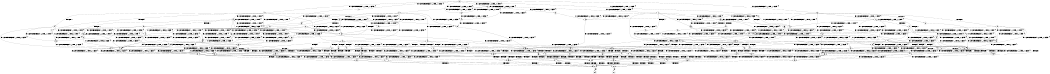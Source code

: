 digraph BCG {
size = "7, 10.5";
center = TRUE;
node [shape = circle];
0 [peripheries = 2];
0 -> 1 [label = "EX !0 !ATOMIC_EXCH_BRANCH (1, +1, TRUE, +1, 1, FALSE) !{}"];
0 -> 2 [label = "EX !2 !ATOMIC_EXCH_BRANCH (1, +1, TRUE, +1, 1, FALSE) !{}"];
0 -> 3 [label = "EX !1 !ATOMIC_EXCH_BRANCH (1, +0, TRUE, +0, 1, TRUE) !{}"];
0 -> 4 [label = "EX !0 !ATOMIC_EXCH_BRANCH (1, +1, TRUE, +1, 1, FALSE) !{}"];
0 -> 5 [label = "EX !2 !ATOMIC_EXCH_BRANCH (1, +1, TRUE, +1, 1, FALSE) !{}"];
0 -> 6 [label = "EX !1 !ATOMIC_EXCH_BRANCH (1, +0, TRUE, +0, 1, TRUE) !{}"];
1 -> 7 [label = "EX !2 !ATOMIC_EXCH_BRANCH (1, +1, TRUE, +1, 1, TRUE) !{}"];
2 -> 8 [label = "EX !0 !ATOMIC_EXCH_BRANCH (1, +1, TRUE, +1, 1, TRUE) !{}"];
3 -> 9 [label = "EX !0 !ATOMIC_EXCH_BRANCH (1, +1, TRUE, +1, 1, FALSE) !{}"];
4 -> 7 [label = "EX !2 !ATOMIC_EXCH_BRANCH (1, +1, TRUE, +1, 1, TRUE) !{}"];
4 -> 10 [label = "EX !1 !ATOMIC_EXCH_BRANCH (1, +0, TRUE, +0, 1, FALSE) !{}"];
4 -> 11 [label = "TERMINATE !0"];
4 -> 12 [label = "EX !2 !ATOMIC_EXCH_BRANCH (1, +1, TRUE, +1, 1, TRUE) !{}"];
4 -> 13 [label = "EX !1 !ATOMIC_EXCH_BRANCH (1, +0, TRUE, +0, 1, FALSE) !{}"];
4 -> 14 [label = "TERMINATE !0"];
5 -> 8 [label = "EX !0 !ATOMIC_EXCH_BRANCH (1, +1, TRUE, +1, 1, TRUE) !{}"];
5 -> 15 [label = "EX !1 !ATOMIC_EXCH_BRANCH (1, +0, TRUE, +0, 1, FALSE) !{}"];
5 -> 16 [label = "TERMINATE !2"];
5 -> 17 [label = "EX !0 !ATOMIC_EXCH_BRANCH (1, +1, TRUE, +1, 1, TRUE) !{}"];
5 -> 18 [label = "EX !1 !ATOMIC_EXCH_BRANCH (1, +0, TRUE, +0, 1, FALSE) !{}"];
5 -> 19 [label = "TERMINATE !2"];
6 -> 3 [label = "EX !1 !ATOMIC_EXCH_BRANCH (1, +0, TRUE, +0, 1, TRUE) !{}"];
6 -> 9 [label = "EX !0 !ATOMIC_EXCH_BRANCH (1, +1, TRUE, +1, 1, FALSE) !{}"];
6 -> 20 [label = "EX !2 !ATOMIC_EXCH_BRANCH (1, +1, TRUE, +1, 1, FALSE) !{}"];
6 -> 6 [label = "EX !1 !ATOMIC_EXCH_BRANCH (1, +0, TRUE, +0, 1, TRUE) !{}"];
6 -> 21 [label = "EX !0 !ATOMIC_EXCH_BRANCH (1, +1, TRUE, +1, 1, FALSE) !{}"];
6 -> 22 [label = "EX !2 !ATOMIC_EXCH_BRANCH (1, +1, TRUE, +1, 1, FALSE) !{}"];
7 -> 23 [label = "EX !1 !ATOMIC_EXCH_BRANCH (1, +0, TRUE, +0, 1, FALSE) !{}"];
8 -> 24 [label = "EX !1 !ATOMIC_EXCH_BRANCH (1, +0, TRUE, +0, 1, FALSE) !{}"];
9 -> 10 [label = "EX !1 !ATOMIC_EXCH_BRANCH (1, +0, TRUE, +0, 1, FALSE) !{}"];
10 -> 25 [label = "EX !2 !ATOMIC_EXCH_BRANCH (1, +1, TRUE, +1, 1, FALSE) !{}"];
11 -> 26 [label = "EX !2 !ATOMIC_EXCH_BRANCH (1, +1, TRUE, +1, 1, TRUE) !{}"];
12 -> 7 [label = "EX !2 !ATOMIC_EXCH_BRANCH (1, +1, TRUE, +1, 1, TRUE) !{}"];
12 -> 23 [label = "EX !1 !ATOMIC_EXCH_BRANCH (1, +0, TRUE, +0, 1, FALSE) !{}"];
12 -> 27 [label = "TERMINATE !0"];
12 -> 12 [label = "EX !2 !ATOMIC_EXCH_BRANCH (1, +1, TRUE, +1, 1, TRUE) !{}"];
12 -> 28 [label = "EX !1 !ATOMIC_EXCH_BRANCH (1, +0, TRUE, +0, 1, FALSE) !{}"];
12 -> 29 [label = "TERMINATE !0"];
13 -> 25 [label = "EX !2 !ATOMIC_EXCH_BRANCH (1, +1, TRUE, +1, 1, FALSE) !{}"];
13 -> 30 [label = "TERMINATE !0"];
13 -> 31 [label = "TERMINATE !1"];
13 -> 32 [label = "EX !2 !ATOMIC_EXCH_BRANCH (1, +1, TRUE, +1, 1, FALSE) !{}"];
13 -> 33 [label = "TERMINATE !0"];
13 -> 34 [label = "TERMINATE !1"];
14 -> 26 [label = "EX !2 !ATOMIC_EXCH_BRANCH (1, +1, TRUE, +1, 1, TRUE) !{}"];
14 -> 35 [label = "EX !1 !ATOMIC_EXCH_BRANCH (1, +0, TRUE, +0, 1, FALSE) !{}"];
14 -> 36 [label = "EX !2 !ATOMIC_EXCH_BRANCH (1, +1, TRUE, +1, 1, TRUE) !{}"];
14 -> 37 [label = "EX !1 !ATOMIC_EXCH_BRANCH (1, +0, TRUE, +0, 1, FALSE) !{}"];
15 -> 25 [label = "EX !0 !ATOMIC_EXCH_BRANCH (1, +1, TRUE, +1, 1, FALSE) !{}"];
16 -> 38 [label = "EX !0 !ATOMIC_EXCH_BRANCH (1, +1, TRUE, +1, 1, TRUE) !{}"];
17 -> 8 [label = "EX !0 !ATOMIC_EXCH_BRANCH (1, +1, TRUE, +1, 1, TRUE) !{}"];
17 -> 24 [label = "EX !1 !ATOMIC_EXCH_BRANCH (1, +0, TRUE, +0, 1, FALSE) !{}"];
17 -> 39 [label = "TERMINATE !2"];
17 -> 17 [label = "EX !0 !ATOMIC_EXCH_BRANCH (1, +1, TRUE, +1, 1, TRUE) !{}"];
17 -> 40 [label = "EX !1 !ATOMIC_EXCH_BRANCH (1, +0, TRUE, +0, 1, FALSE) !{}"];
17 -> 41 [label = "TERMINATE !2"];
18 -> 25 [label = "EX !0 !ATOMIC_EXCH_BRANCH (1, +1, TRUE, +1, 1, FALSE) !{}"];
18 -> 42 [label = "TERMINATE !2"];
18 -> 43 [label = "TERMINATE !1"];
18 -> 32 [label = "EX !0 !ATOMIC_EXCH_BRANCH (1, +1, TRUE, +1, 1, FALSE) !{}"];
18 -> 44 [label = "TERMINATE !2"];
18 -> 45 [label = "TERMINATE !1"];
19 -> 38 [label = "EX !0 !ATOMIC_EXCH_BRANCH (1, +1, TRUE, +1, 1, TRUE) !{}"];
19 -> 46 [label = "EX !1 !ATOMIC_EXCH_BRANCH (1, +0, TRUE, +0, 1, FALSE) !{}"];
19 -> 47 [label = "EX !0 !ATOMIC_EXCH_BRANCH (1, +1, TRUE, +1, 1, TRUE) !{}"];
19 -> 48 [label = "EX !1 !ATOMIC_EXCH_BRANCH (1, +0, TRUE, +0, 1, FALSE) !{}"];
20 -> 15 [label = "EX !1 !ATOMIC_EXCH_BRANCH (1, +0, TRUE, +0, 1, FALSE) !{}"];
21 -> 10 [label = "EX !1 !ATOMIC_EXCH_BRANCH (1, +0, TRUE, +0, 1, FALSE) !{}"];
21 -> 49 [label = "EX !2 !ATOMIC_EXCH_BRANCH (1, +1, TRUE, +1, 1, TRUE) !{}"];
21 -> 50 [label = "TERMINATE !0"];
21 -> 13 [label = "EX !1 !ATOMIC_EXCH_BRANCH (1, +0, TRUE, +0, 1, FALSE) !{}"];
21 -> 51 [label = "EX !2 !ATOMIC_EXCH_BRANCH (1, +1, TRUE, +1, 1, TRUE) !{}"];
21 -> 52 [label = "TERMINATE !0"];
22 -> 15 [label = "EX !1 !ATOMIC_EXCH_BRANCH (1, +0, TRUE, +0, 1, FALSE) !{}"];
22 -> 53 [label = "EX !0 !ATOMIC_EXCH_BRANCH (1, +1, TRUE, +1, 1, TRUE) !{}"];
22 -> 54 [label = "TERMINATE !2"];
22 -> 18 [label = "EX !1 !ATOMIC_EXCH_BRANCH (1, +0, TRUE, +0, 1, FALSE) !{}"];
22 -> 55 [label = "EX !0 !ATOMIC_EXCH_BRANCH (1, +1, TRUE, +1, 1, TRUE) !{}"];
22 -> 56 [label = "TERMINATE !2"];
23 -> 25 [label = "EX !2 !ATOMIC_EXCH_BRANCH (1, +1, TRUE, +1, 1, FALSE) !{}"];
24 -> 25 [label = "EX !0 !ATOMIC_EXCH_BRANCH (1, +1, TRUE, +1, 1, FALSE) !{}"];
25 -> 57 [label = "TERMINATE !0"];
26 -> 58 [label = "EX !1 !ATOMIC_EXCH_BRANCH (1, +0, TRUE, +0, 1, FALSE) !{}"];
27 -> 58 [label = "EX !1 !ATOMIC_EXCH_BRANCH (1, +0, TRUE, +0, 1, FALSE) !{}"];
28 -> 25 [label = "EX !2 !ATOMIC_EXCH_BRANCH (1, +1, TRUE, +1, 1, FALSE) !{}"];
28 -> 59 [label = "TERMINATE !0"];
28 -> 60 [label = "TERMINATE !1"];
28 -> 32 [label = "EX !2 !ATOMIC_EXCH_BRANCH (1, +1, TRUE, +1, 1, FALSE) !{}"];
28 -> 61 [label = "TERMINATE !0"];
28 -> 62 [label = "TERMINATE !1"];
29 -> 58 [label = "EX !1 !ATOMIC_EXCH_BRANCH (1, +0, TRUE, +0, 1, FALSE) !{}"];
29 -> 26 [label = "EX !2 !ATOMIC_EXCH_BRANCH (1, +1, TRUE, +1, 1, TRUE) !{}"];
29 -> 63 [label = "EX !1 !ATOMIC_EXCH_BRANCH (1, +0, TRUE, +0, 1, FALSE) !{}"];
29 -> 36 [label = "EX !2 !ATOMIC_EXCH_BRANCH (1, +1, TRUE, +1, 1, TRUE) !{}"];
30 -> 64 [label = "EX !2 !ATOMIC_EXCH_BRANCH (1, +1, TRUE, +1, 1, FALSE) !{}"];
31 -> 65 [label = "EX !2 !ATOMIC_EXCH_BRANCH (1, +1, TRUE, +1, 1, FALSE) !{}"];
32 -> 57 [label = "TERMINATE !0"];
32 -> 66 [label = "TERMINATE !2"];
32 -> 67 [label = "TERMINATE !1"];
32 -> 68 [label = "TERMINATE !0"];
32 -> 69 [label = "TERMINATE !2"];
32 -> 70 [label = "TERMINATE !1"];
33 -> 64 [label = "EX !2 !ATOMIC_EXCH_BRANCH (1, +1, TRUE, +1, 1, FALSE) !{}"];
33 -> 71 [label = "TERMINATE !1"];
33 -> 72 [label = "EX !2 !ATOMIC_EXCH_BRANCH (1, +1, TRUE, +1, 1, FALSE) !{}"];
33 -> 73 [label = "TERMINATE !1"];
34 -> 65 [label = "EX !2 !ATOMIC_EXCH_BRANCH (1, +1, TRUE, +1, 1, FALSE) !{}"];
34 -> 71 [label = "TERMINATE !0"];
34 -> 74 [label = "EX !2 !ATOMIC_EXCH_BRANCH (1, +1, TRUE, +1, 1, FALSE) !{}"];
34 -> 73 [label = "TERMINATE !0"];
35 -> 64 [label = "EX !2 !ATOMIC_EXCH_BRANCH (1, +1, TRUE, +1, 1, FALSE) !{}"];
36 -> 26 [label = "EX !2 !ATOMIC_EXCH_BRANCH (1, +1, TRUE, +1, 1, TRUE) !{}"];
36 -> 58 [label = "EX !1 !ATOMIC_EXCH_BRANCH (1, +0, TRUE, +0, 1, FALSE) !{}"];
36 -> 36 [label = "EX !2 !ATOMIC_EXCH_BRANCH (1, +1, TRUE, +1, 1, TRUE) !{}"];
36 -> 63 [label = "EX !1 !ATOMIC_EXCH_BRANCH (1, +0, TRUE, +0, 1, FALSE) !{}"];
37 -> 64 [label = "EX !2 !ATOMIC_EXCH_BRANCH (1, +1, TRUE, +1, 1, FALSE) !{}"];
37 -> 71 [label = "TERMINATE !1"];
37 -> 72 [label = "EX !2 !ATOMIC_EXCH_BRANCH (1, +1, TRUE, +1, 1, FALSE) !{}"];
37 -> 73 [label = "TERMINATE !1"];
38 -> 75 [label = "EX !1 !ATOMIC_EXCH_BRANCH (1, +0, TRUE, +0, 1, FALSE) !{}"];
39 -> 75 [label = "EX !1 !ATOMIC_EXCH_BRANCH (1, +0, TRUE, +0, 1, FALSE) !{}"];
40 -> 25 [label = "EX !0 !ATOMIC_EXCH_BRANCH (1, +1, TRUE, +1, 1, FALSE) !{}"];
40 -> 76 [label = "TERMINATE !2"];
40 -> 77 [label = "TERMINATE !1"];
40 -> 32 [label = "EX !0 !ATOMIC_EXCH_BRANCH (1, +1, TRUE, +1, 1, FALSE) !{}"];
40 -> 78 [label = "TERMINATE !2"];
40 -> 79 [label = "TERMINATE !1"];
41 -> 75 [label = "EX !1 !ATOMIC_EXCH_BRANCH (1, +0, TRUE, +0, 1, FALSE) !{}"];
41 -> 38 [label = "EX !0 !ATOMIC_EXCH_BRANCH (1, +1, TRUE, +1, 1, TRUE) !{}"];
41 -> 80 [label = "EX !1 !ATOMIC_EXCH_BRANCH (1, +0, TRUE, +0, 1, FALSE) !{}"];
41 -> 47 [label = "EX !0 !ATOMIC_EXCH_BRANCH (1, +1, TRUE, +1, 1, TRUE) !{}"];
42 -> 81 [label = "EX !0 !ATOMIC_EXCH_BRANCH (1, +1, TRUE, +1, 1, FALSE) !{}"];
43 -> 65 [label = "EX !0 !ATOMIC_EXCH_BRANCH (1, +1, TRUE, +1, 1, FALSE) !{}"];
44 -> 81 [label = "EX !0 !ATOMIC_EXCH_BRANCH (1, +1, TRUE, +1, 1, FALSE) !{}"];
44 -> 82 [label = "TERMINATE !1"];
44 -> 83 [label = "EX !0 !ATOMIC_EXCH_BRANCH (1, +1, TRUE, +1, 1, FALSE) !{}"];
44 -> 84 [label = "TERMINATE !1"];
45 -> 65 [label = "EX !0 !ATOMIC_EXCH_BRANCH (1, +1, TRUE, +1, 1, FALSE) !{}"];
45 -> 82 [label = "TERMINATE !2"];
45 -> 74 [label = "EX !0 !ATOMIC_EXCH_BRANCH (1, +1, TRUE, +1, 1, FALSE) !{}"];
45 -> 84 [label = "TERMINATE !2"];
46 -> 81 [label = "EX !0 !ATOMIC_EXCH_BRANCH (1, +1, TRUE, +1, 1, FALSE) !{}"];
47 -> 38 [label = "EX !0 !ATOMIC_EXCH_BRANCH (1, +1, TRUE, +1, 1, TRUE) !{}"];
47 -> 75 [label = "EX !1 !ATOMIC_EXCH_BRANCH (1, +0, TRUE, +0, 1, FALSE) !{}"];
47 -> 47 [label = "EX !0 !ATOMIC_EXCH_BRANCH (1, +1, TRUE, +1, 1, TRUE) !{}"];
47 -> 80 [label = "EX !1 !ATOMIC_EXCH_BRANCH (1, +0, TRUE, +0, 1, FALSE) !{}"];
48 -> 81 [label = "EX !0 !ATOMIC_EXCH_BRANCH (1, +1, TRUE, +1, 1, FALSE) !{}"];
48 -> 82 [label = "TERMINATE !1"];
48 -> 83 [label = "EX !0 !ATOMIC_EXCH_BRANCH (1, +1, TRUE, +1, 1, FALSE) !{}"];
48 -> 84 [label = "TERMINATE !1"];
49 -> 23 [label = "EX !1 !ATOMIC_EXCH_BRANCH (1, +0, TRUE, +0, 1, FALSE) !{}"];
50 -> 85 [label = "EX !2 !ATOMIC_EXCH_BRANCH (1, +1, TRUE, +1, 1, TRUE) !{}"];
51 -> 23 [label = "EX !1 !ATOMIC_EXCH_BRANCH (1, +0, TRUE, +0, 1, FALSE) !{}"];
51 -> 49 [label = "EX !2 !ATOMIC_EXCH_BRANCH (1, +1, TRUE, +1, 1, TRUE) !{}"];
51 -> 86 [label = "TERMINATE !0"];
51 -> 28 [label = "EX !1 !ATOMIC_EXCH_BRANCH (1, +0, TRUE, +0, 1, FALSE) !{}"];
51 -> 51 [label = "EX !2 !ATOMIC_EXCH_BRANCH (1, +1, TRUE, +1, 1, TRUE) !{}"];
51 -> 87 [label = "TERMINATE !0"];
52 -> 85 [label = "EX !2 !ATOMIC_EXCH_BRANCH (1, +1, TRUE, +1, 1, TRUE) !{}"];
52 -> 35 [label = "EX !1 !ATOMIC_EXCH_BRANCH (1, +0, TRUE, +0, 1, FALSE) !{}"];
52 -> 88 [label = "EX !2 !ATOMIC_EXCH_BRANCH (1, +1, TRUE, +1, 1, TRUE) !{}"];
52 -> 37 [label = "EX !1 !ATOMIC_EXCH_BRANCH (1, +0, TRUE, +0, 1, FALSE) !{}"];
53 -> 24 [label = "EX !1 !ATOMIC_EXCH_BRANCH (1, +0, TRUE, +0, 1, FALSE) !{}"];
54 -> 89 [label = "EX !0 !ATOMIC_EXCH_BRANCH (1, +1, TRUE, +1, 1, TRUE) !{}"];
55 -> 53 [label = "EX !0 !ATOMIC_EXCH_BRANCH (1, +1, TRUE, +1, 1, TRUE) !{}"];
55 -> 24 [label = "EX !1 !ATOMIC_EXCH_BRANCH (1, +0, TRUE, +0, 1, FALSE) !{}"];
55 -> 90 [label = "TERMINATE !2"];
55 -> 55 [label = "EX !0 !ATOMIC_EXCH_BRANCH (1, +1, TRUE, +1, 1, TRUE) !{}"];
55 -> 40 [label = "EX !1 !ATOMIC_EXCH_BRANCH (1, +0, TRUE, +0, 1, FALSE) !{}"];
55 -> 91 [label = "TERMINATE !2"];
56 -> 89 [label = "EX !0 !ATOMIC_EXCH_BRANCH (1, +1, TRUE, +1, 1, TRUE) !{}"];
56 -> 46 [label = "EX !1 !ATOMIC_EXCH_BRANCH (1, +0, TRUE, +0, 1, FALSE) !{}"];
56 -> 92 [label = "EX !0 !ATOMIC_EXCH_BRANCH (1, +1, TRUE, +1, 1, TRUE) !{}"];
56 -> 48 [label = "EX !1 !ATOMIC_EXCH_BRANCH (1, +0, TRUE, +0, 1, FALSE) !{}"];
57 -> 93 [label = "TERMINATE !2"];
58 -> 64 [label = "EX !2 !ATOMIC_EXCH_BRANCH (1, +1, TRUE, +1, 1, FALSE) !{}"];
59 -> 94 [label = "TERMINATE !1"];
60 -> 94 [label = "TERMINATE !0"];
61 -> 94 [label = "TERMINATE !1"];
61 -> 64 [label = "EX !2 !ATOMIC_EXCH_BRANCH (1, +1, TRUE, +1, 1, FALSE) !{}"];
61 -> 95 [label = "TERMINATE !1"];
61 -> 72 [label = "EX !2 !ATOMIC_EXCH_BRANCH (1, +1, TRUE, +1, 1, FALSE) !{}"];
62 -> 94 [label = "TERMINATE !0"];
62 -> 65 [label = "EX !2 !ATOMIC_EXCH_BRANCH (1, +1, TRUE, +1, 1, FALSE) !{}"];
62 -> 95 [label = "TERMINATE !0"];
62 -> 74 [label = "EX !2 !ATOMIC_EXCH_BRANCH (1, +1, TRUE, +1, 1, FALSE) !{}"];
63 -> 64 [label = "EX !2 !ATOMIC_EXCH_BRANCH (1, +1, TRUE, +1, 1, FALSE) !{}"];
63 -> 94 [label = "TERMINATE !1"];
63 -> 72 [label = "EX !2 !ATOMIC_EXCH_BRANCH (1, +1, TRUE, +1, 1, FALSE) !{}"];
63 -> 95 [label = "TERMINATE !1"];
64 -> 93 [label = "TERMINATE !2"];
65 -> 96 [label = "TERMINATE !0"];
66 -> 93 [label = "TERMINATE !0"];
67 -> 96 [label = "TERMINATE !0"];
68 -> 93 [label = "TERMINATE !2"];
68 -> 96 [label = "TERMINATE !1"];
68 -> 97 [label = "TERMINATE !2"];
68 -> 98 [label = "TERMINATE !1"];
69 -> 93 [label = "TERMINATE !0"];
69 -> 99 [label = "TERMINATE !1"];
69 -> 97 [label = "TERMINATE !0"];
69 -> 100 [label = "TERMINATE !1"];
70 -> 96 [label = "TERMINATE !0"];
70 -> 99 [label = "TERMINATE !2"];
70 -> 98 [label = "TERMINATE !0"];
70 -> 100 [label = "TERMINATE !2"];
71 -> 101 [label = "EX !2 !ATOMIC_EXCH_BRANCH (1, +1, TRUE, +1, 1, FALSE) !{}"];
72 -> 93 [label = "TERMINATE !2"];
72 -> 96 [label = "TERMINATE !1"];
72 -> 97 [label = "TERMINATE !2"];
72 -> 98 [label = "TERMINATE !1"];
73 -> 101 [label = "EX !2 !ATOMIC_EXCH_BRANCH (1, +1, TRUE, +1, 1, FALSE) !{}"];
73 -> 102 [label = "EX !2 !ATOMIC_EXCH_BRANCH (1, +1, TRUE, +1, 1, FALSE) !{}"];
74 -> 96 [label = "TERMINATE !0"];
74 -> 99 [label = "TERMINATE !2"];
74 -> 98 [label = "TERMINATE !0"];
74 -> 100 [label = "TERMINATE !2"];
75 -> 81 [label = "EX !0 !ATOMIC_EXCH_BRANCH (1, +1, TRUE, +1, 1, FALSE) !{}"];
76 -> 103 [label = "TERMINATE !1"];
77 -> 103 [label = "TERMINATE !2"];
78 -> 103 [label = "TERMINATE !1"];
78 -> 81 [label = "EX !0 !ATOMIC_EXCH_BRANCH (1, +1, TRUE, +1, 1, FALSE) !{}"];
78 -> 104 [label = "TERMINATE !1"];
78 -> 83 [label = "EX !0 !ATOMIC_EXCH_BRANCH (1, +1, TRUE, +1, 1, FALSE) !{}"];
79 -> 103 [label = "TERMINATE !2"];
79 -> 65 [label = "EX !0 !ATOMIC_EXCH_BRANCH (1, +1, TRUE, +1, 1, FALSE) !{}"];
79 -> 104 [label = "TERMINATE !2"];
79 -> 74 [label = "EX !0 !ATOMIC_EXCH_BRANCH (1, +1, TRUE, +1, 1, FALSE) !{}"];
80 -> 81 [label = "EX !0 !ATOMIC_EXCH_BRANCH (1, +1, TRUE, +1, 1, FALSE) !{}"];
80 -> 103 [label = "TERMINATE !1"];
80 -> 83 [label = "EX !0 !ATOMIC_EXCH_BRANCH (1, +1, TRUE, +1, 1, FALSE) !{}"];
80 -> 104 [label = "TERMINATE !1"];
81 -> 93 [label = "TERMINATE !0"];
82 -> 105 [label = "EX !0 !ATOMIC_EXCH_BRANCH (1, +1, TRUE, +1, 1, FALSE) !{}"];
83 -> 93 [label = "TERMINATE !0"];
83 -> 99 [label = "TERMINATE !1"];
83 -> 97 [label = "TERMINATE !0"];
83 -> 100 [label = "TERMINATE !1"];
84 -> 105 [label = "EX !0 !ATOMIC_EXCH_BRANCH (1, +1, TRUE, +1, 1, FALSE) !{}"];
84 -> 106 [label = "EX !0 !ATOMIC_EXCH_BRANCH (1, +1, TRUE, +1, 1, FALSE) !{}"];
85 -> 58 [label = "EX !1 !ATOMIC_EXCH_BRANCH (1, +0, TRUE, +0, 1, FALSE) !{}"];
86 -> 58 [label = "EX !1 !ATOMIC_EXCH_BRANCH (1, +0, TRUE, +0, 1, FALSE) !{}"];
87 -> 58 [label = "EX !1 !ATOMIC_EXCH_BRANCH (1, +0, TRUE, +0, 1, FALSE) !{}"];
87 -> 85 [label = "EX !2 !ATOMIC_EXCH_BRANCH (1, +1, TRUE, +1, 1, TRUE) !{}"];
87 -> 63 [label = "EX !1 !ATOMIC_EXCH_BRANCH (1, +0, TRUE, +0, 1, FALSE) !{}"];
87 -> 88 [label = "EX !2 !ATOMIC_EXCH_BRANCH (1, +1, TRUE, +1, 1, TRUE) !{}"];
88 -> 58 [label = "EX !1 !ATOMIC_EXCH_BRANCH (1, +0, TRUE, +0, 1, FALSE) !{}"];
88 -> 85 [label = "EX !2 !ATOMIC_EXCH_BRANCH (1, +1, TRUE, +1, 1, TRUE) !{}"];
88 -> 63 [label = "EX !1 !ATOMIC_EXCH_BRANCH (1, +0, TRUE, +0, 1, FALSE) !{}"];
88 -> 88 [label = "EX !2 !ATOMIC_EXCH_BRANCH (1, +1, TRUE, +1, 1, TRUE) !{}"];
89 -> 75 [label = "EX !1 !ATOMIC_EXCH_BRANCH (1, +0, TRUE, +0, 1, FALSE) !{}"];
90 -> 89 [label = "EX !0 !ATOMIC_EXCH_BRANCH (1, +1, TRUE, +1, 1, TRUE) !{}"];
91 -> 89 [label = "EX !0 !ATOMIC_EXCH_BRANCH (1, +1, TRUE, +1, 1, TRUE) !{}"];
91 -> 75 [label = "EX !1 !ATOMIC_EXCH_BRANCH (1, +0, TRUE, +0, 1, FALSE) !{}"];
91 -> 92 [label = "EX !0 !ATOMIC_EXCH_BRANCH (1, +1, TRUE, +1, 1, TRUE) !{}"];
91 -> 80 [label = "EX !1 !ATOMIC_EXCH_BRANCH (1, +0, TRUE, +0, 1, FALSE) !{}"];
92 -> 89 [label = "EX !0 !ATOMIC_EXCH_BRANCH (1, +1, TRUE, +1, 1, TRUE) !{}"];
92 -> 75 [label = "EX !1 !ATOMIC_EXCH_BRANCH (1, +0, TRUE, +0, 1, FALSE) !{}"];
92 -> 92 [label = "EX !0 !ATOMIC_EXCH_BRANCH (1, +1, TRUE, +1, 1, TRUE) !{}"];
92 -> 80 [label = "EX !1 !ATOMIC_EXCH_BRANCH (1, +0, TRUE, +0, 1, FALSE) !{}"];
93 -> 107 [label = "TERMINATE !1"];
94 -> 101 [label = "EX !2 !ATOMIC_EXCH_BRANCH (1, +1, TRUE, +1, 1, FALSE) !{}"];
95 -> 101 [label = "EX !2 !ATOMIC_EXCH_BRANCH (1, +1, TRUE, +1, 1, FALSE) !{}"];
95 -> 102 [label = "EX !2 !ATOMIC_EXCH_BRANCH (1, +1, TRUE, +1, 1, FALSE) !{}"];
96 -> 107 [label = "TERMINATE !2"];
97 -> 107 [label = "TERMINATE !1"];
97 -> 108 [label = "TERMINATE !1"];
98 -> 107 [label = "TERMINATE !2"];
98 -> 108 [label = "TERMINATE !2"];
99 -> 107 [label = "TERMINATE !0"];
100 -> 107 [label = "TERMINATE !0"];
100 -> 108 [label = "TERMINATE !0"];
101 -> 107 [label = "TERMINATE !2"];
102 -> 107 [label = "TERMINATE !2"];
102 -> 108 [label = "TERMINATE !2"];
103 -> 105 [label = "EX !0 !ATOMIC_EXCH_BRANCH (1, +1, TRUE, +1, 1, FALSE) !{}"];
104 -> 105 [label = "EX !0 !ATOMIC_EXCH_BRANCH (1, +1, TRUE, +1, 1, FALSE) !{}"];
104 -> 106 [label = "EX !0 !ATOMIC_EXCH_BRANCH (1, +1, TRUE, +1, 1, FALSE) !{}"];
105 -> 107 [label = "TERMINATE !0"];
106 -> 107 [label = "TERMINATE !0"];
106 -> 108 [label = "TERMINATE !0"];
107 -> 109 [label = "exit"];
108 -> 110 [label = "exit"];
}
